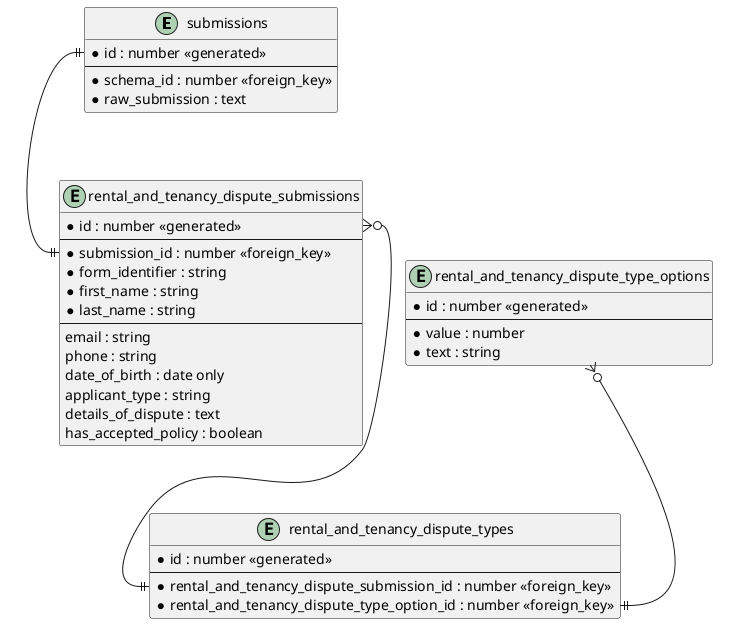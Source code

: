 @startuml
' It will be important to link a submission with a schema
' as schemas will change and the meaning of options will change
entity submissions {
	*id : number <<generated>>
	--
	*schema_id : number <<foreign_key>>
	*raw_submission : text
}

entity rental_and_tenancy_dispute_submissions {
	*id : number <<generated>>
	--
	*submission_id : number <<foreign_key>>
	*form_identifier : string
	*first_name : string
	*last_name : string
	--
	email : string
	phone : string
	date_of_birth : date only
	applicant_type : string
	details_of_dispute : text
	has_accepted_policy : boolean
}

entity rental_and_tenancy_dispute_types {
	*id : number <<generated>>
	--
	* rental_and_tenancy_dispute_submission_id : number <<foreign_key>>
	* rental_and_tenancy_dispute_type_option_id : number <<foreign_key>>
}

entity rental_and_tenancy_dispute_type_options {
	*id : number <<generated>>
	--
	* value : number
	* text : string
}

submissions::id ||--|| rental_and_tenancy_dispute_submissions::submission_id
rental_and_tenancy_dispute_submissions::id }o--|| rental_and_tenancy_dispute_types::rental_and_tenancy_dispute_submission_id
rental_and_tenancy_dispute_type_options }o--|| rental_and_tenancy_dispute_types::rental_and_tenancy_dispute_type_option_id

@enduml
